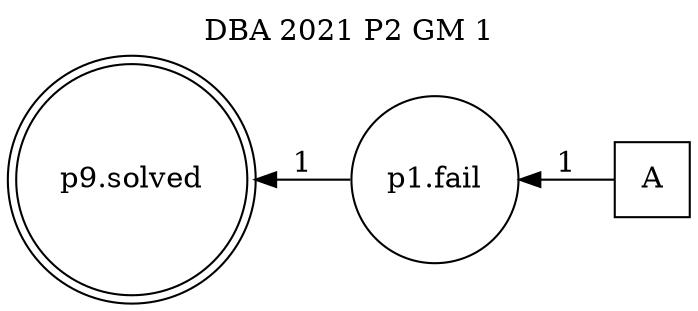 digraph DBA_2021_P2_GM_1 {
labelloc="tl"
label= " DBA 2021 P2 GM 1 "
rankdir="RL";
graph [ size=" 10 , 10 !"]

"A" [shape="square" label="A"]
"p1.fail" [shape="circle" label="p1.fail"]
"p9.solved" [shape="doublecircle" label="p9.solved"]
"A" -> "p1.fail" [ label=1]
"p1.fail" -> "p9.solved" [ label=1]
}
